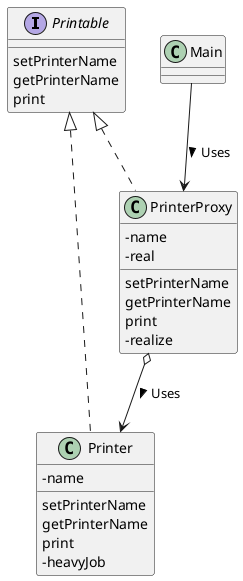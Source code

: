 @startuml

skinparam classAttributeIconSize 0

interface Printable {
    {method} setPrinterName
    {method} getPrinterName
    {method} print
}

class Printer {
    -name
    {method} setPrinterName
    {method} getPrinterName
    {method} print
    {method} -heavyJob
}

class PrinterProxy {
    -name
    -real
    {method} setPrinterName
    {method} getPrinterName
    {method} print
    {method} -realize
}

class Main {
}

Printable <|.. Printer
Printable <|.. PrinterProxy

PrinterProxy o--> Printer : Uses >
Main --> PrinterProxy : Uses >

@enduml